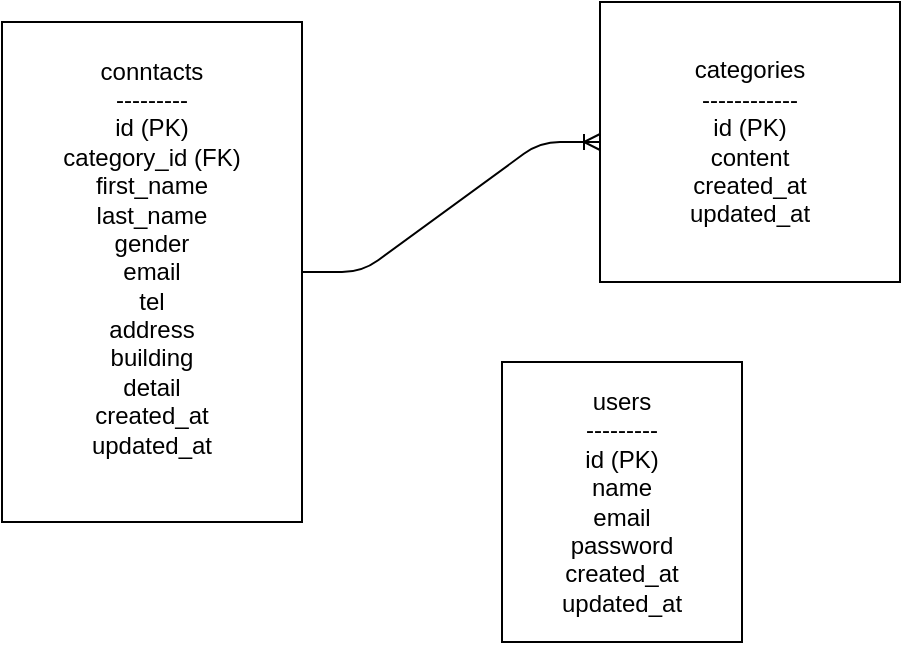 <mxfile>
    <diagram id="FghKYhGYKiZKRWlQXzrS" name="ページ1">
        <mxGraphModel dx="671" dy="455" grid="1" gridSize="10" guides="1" tooltips="1" connect="1" arrows="1" fold="1" page="1" pageScale="1" pageWidth="827" pageHeight="1169" math="0" shadow="0">
            <root>
                <mxCell id="0"/>
                <mxCell id="1" parent="0"/>
                <mxCell id="2" value="conntacts&lt;div&gt;&lt;div&gt;---------&lt;/div&gt;&lt;div&gt;id (PK)&lt;/div&gt;&lt;div&gt;category_id (FK)&lt;/div&gt;&lt;div&gt;first_name&lt;/div&gt;&lt;div&gt;last_name&lt;/div&gt;&lt;div&gt;gender&lt;/div&gt;&lt;div&gt;email&lt;/div&gt;&lt;div&gt;tel&lt;/div&gt;&lt;div&gt;address&lt;/div&gt;&lt;div&gt;building&lt;/div&gt;&lt;div&gt;detail&lt;/div&gt;&lt;div&gt;created_at&lt;/div&gt;&lt;div&gt;updated_at&lt;/div&gt;&lt;/div&gt;&lt;div&gt;&lt;br&gt;&lt;/div&gt;" style="rounded=0;whiteSpace=wrap;html=1;" vertex="1" parent="1">
                    <mxGeometry x="40" y="40" width="150" height="250" as="geometry"/>
                </mxCell>
                <mxCell id="3" value="&lt;div&gt;&lt;font color=&quot;#000000&quot;&gt;categories&lt;/font&gt;&lt;/div&gt;&lt;div&gt;&lt;font color=&quot;#000000&quot;&gt;------------&lt;/font&gt;&lt;/div&gt;&lt;div&gt;&lt;font color=&quot;#000000&quot;&gt;id (PK)&lt;/font&gt;&lt;/div&gt;&lt;div&gt;&lt;font color=&quot;#000000&quot;&gt;content&lt;/font&gt;&lt;/div&gt;&lt;div&gt;&lt;font color=&quot;#000000&quot;&gt;created_at&lt;/font&gt;&lt;/div&gt;&lt;div&gt;&lt;font color=&quot;#000000&quot;&gt;updated_at&lt;/font&gt;&lt;/div&gt;" style="rounded=0;whiteSpace=wrap;html=1;" vertex="1" parent="1">
                    <mxGeometry x="339" y="30" width="150" height="140" as="geometry"/>
                </mxCell>
                <mxCell id="5" value="&lt;div&gt;&lt;font color=&quot;#000000&quot;&gt;users&lt;/font&gt;&lt;/div&gt;&lt;div&gt;&lt;font color=&quot;#000000&quot;&gt;---------&lt;/font&gt;&lt;/div&gt;&lt;div&gt;&lt;font color=&quot;#000000&quot;&gt;id (PK)&lt;/font&gt;&lt;/div&gt;&lt;div&gt;&lt;font color=&quot;#000000&quot;&gt;name&lt;/font&gt;&lt;/div&gt;&lt;div&gt;&lt;font color=&quot;#000000&quot;&gt;email&lt;/font&gt;&lt;/div&gt;&lt;div&gt;&lt;font color=&quot;#000000&quot;&gt;password&lt;/font&gt;&lt;/div&gt;&lt;div&gt;&lt;font color=&quot;#000000&quot;&gt;created_at&lt;/font&gt;&lt;/div&gt;&lt;div&gt;&lt;font color=&quot;#000000&quot;&gt;updated_at&lt;/font&gt;&lt;/div&gt;" style="rounded=0;whiteSpace=wrap;html=1;" vertex="1" parent="1">
                    <mxGeometry x="290" y="210" width="120" height="140" as="geometry"/>
                </mxCell>
                <mxCell id="6" value="" style="edgeStyle=entityRelationEdgeStyle;fontSize=12;html=1;endArrow=ERoneToMany;exitX=1;exitY=0.5;exitDx=0;exitDy=0;entryX=0;entryY=0.5;entryDx=0;entryDy=0;" edge="1" parent="1" source="2" target="3">
                    <mxGeometry width="100" height="100" relative="1" as="geometry">
                        <mxPoint x="200" y="170" as="sourcePoint"/>
                        <mxPoint x="300" y="70" as="targetPoint"/>
                    </mxGeometry>
                </mxCell>
            </root>
        </mxGraphModel>
    </diagram>
</mxfile>